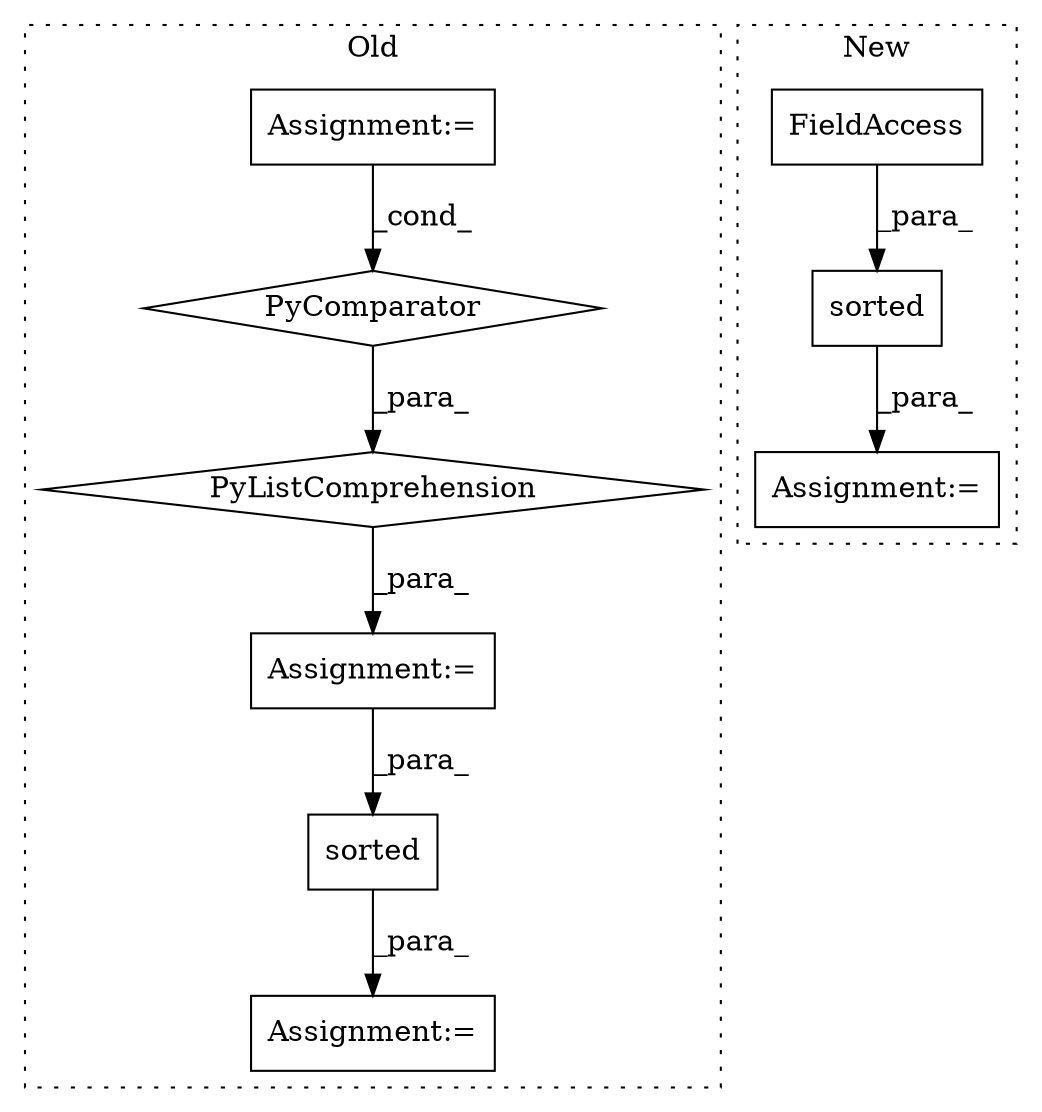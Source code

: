 digraph G {
subgraph cluster0 {
1 [label="PyComparator" a="113" s="4168" l="32" shape="diamond"];
3 [label="Assignment:=" a="7" s="4168" l="32" shape="box"];
4 [label="PyListComprehension" a="109" s="4072" l="141" shape="diamond"];
5 [label="Assignment:=" a="7" s="4219" l="17" shape="box"];
7 [label="Assignment:=" a="7" s="4646" l="26" shape="box"];
9 [label="sorted" a="32" s="4389,4412" l="7,1" shape="box"];
label = "Old";
style="dotted";
}
subgraph cluster1 {
2 [label="sorted" a="32" s="4118,4151" l="7,1" shape="box"];
6 [label="Assignment:=" a="7" s="4117" l="1" shape="box"];
8 [label="FieldAccess" a="22" s="4130" l="16" shape="box"];
label = "New";
style="dotted";
}
1 -> 4 [label="_para_"];
2 -> 6 [label="_para_"];
3 -> 1 [label="_cond_"];
4 -> 5 [label="_para_"];
5 -> 9 [label="_para_"];
8 -> 2 [label="_para_"];
9 -> 7 [label="_para_"];
}